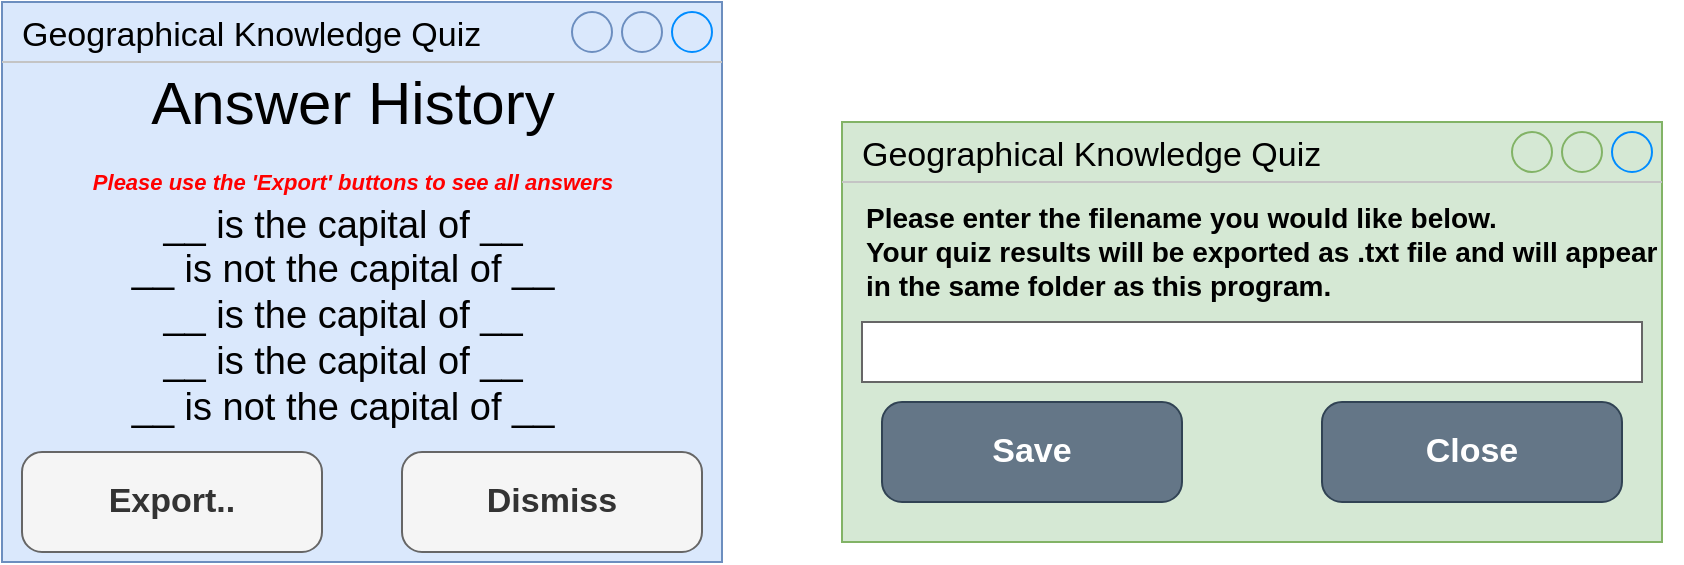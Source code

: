 <mxfile version="14.6.13" type="device"><diagram id="bpiGPei_lstVlms0WW7q" name="Page-1"><mxGraphModel dx="1038" dy="607" grid="1" gridSize="10" guides="1" tooltips="1" connect="1" arrows="1" fold="1" page="1" pageScale="1" pageWidth="850" pageHeight="1100" math="0" shadow="0"><root><mxCell id="0"/><mxCell id="1" parent="0"/><mxCell id="htgL7mWi4IT1lcWSina2-90" value="Geographical Knowledge Quiz" style="strokeWidth=1;shadow=0;dashed=0;align=center;html=1;shape=mxgraph.mockup.containers.window;align=left;verticalAlign=top;spacingLeft=8;strokeColor2=#008cff;strokeColor3=#c4c4c4;mainText=;fontSize=17;labelBackgroundColor=none;fillColor=#dae8fc;strokeColor=#6c8ebf;" parent="1" vertex="1"><mxGeometry x="30" y="110" width="360" height="280" as="geometry"/></mxCell><mxCell id="htgL7mWi4IT1lcWSina2-91" value="Geographical Knowledge Quiz" style="strokeWidth=1;shadow=0;dashed=0;align=center;html=1;shape=mxgraph.mockup.containers.window;align=left;verticalAlign=top;spacingLeft=8;strokeColor2=#008cff;strokeColor3=#c4c4c4;mainText=;fontSize=17;labelBackgroundColor=none;strokeColor=#82b366;fillColor=#d5e8d4;" parent="1" vertex="1"><mxGeometry x="450" y="170" width="410" height="210" as="geometry"/></mxCell><mxCell id="htgL7mWi4IT1lcWSina2-92" value="&lt;font style=&quot;font-size: 30px&quot;&gt;Answer History&lt;/font&gt;" style="text;html=1;resizable=0;autosize=1;align=center;verticalAlign=middle;points=[];fillColor=none;strokeColor=none;rounded=0;" parent="1" vertex="1"><mxGeometry x="95" y="150" width="220" height="20" as="geometry"/></mxCell><mxCell id="htgL7mWi4IT1lcWSina2-94" value="&lt;i style=&quot;font-size: 11px&quot;&gt;Please use the 'Export' buttons to see all answers&lt;/i&gt;" style="text;html=1;resizable=0;autosize=1;align=center;verticalAlign=middle;points=[];fillColor=none;strokeColor=none;rounded=0;fontSize=11;fontColor=#FF0000;fontStyle=1" parent="1" vertex="1"><mxGeometry x="65" y="190" width="280" height="20" as="geometry"/></mxCell><mxCell id="htgL7mWi4IT1lcWSina2-97" value="&lt;font style=&quot;font-size: 19px&quot;&gt;__ is the capital of __&lt;br&gt;__ is not the capital of __&lt;br&gt;__ is the capital of __&lt;br&gt;__ is the capital of __&lt;br&gt;__ is not the capital of __&lt;br style=&quot;font-size: 19px&quot;&gt;&lt;/font&gt;" style="text;html=1;resizable=0;autosize=1;align=center;verticalAlign=middle;points=[];fillColor=none;strokeColor=none;rounded=0;fontSize=19;" parent="1" vertex="1"><mxGeometry x="85" y="207" width="230" height="120" as="geometry"/></mxCell><mxCell id="rWM6mT-RftXQ8Al0Ix-9-1" value="Dismiss" style="strokeWidth=1;shadow=0;dashed=0;align=center;html=1;shape=mxgraph.mockup.buttons.button;mainText=;buttonStyle=round;fontSize=17;fontStyle=1;whiteSpace=wrap;fillColor=#f5f5f5;strokeColor=#666666;fontColor=#333333;" parent="1" vertex="1"><mxGeometry x="230" y="335" width="150" height="50" as="geometry"/></mxCell><mxCell id="rWM6mT-RftXQ8Al0Ix-9-2" value="Export.." style="strokeWidth=1;shadow=0;dashed=0;align=center;html=1;shape=mxgraph.mockup.buttons.button;mainText=;buttonStyle=round;fontSize=17;fontStyle=1;whiteSpace=wrap;fillColor=#f5f5f5;strokeColor=#666666;fontColor=#333333;" parent="1" vertex="1"><mxGeometry x="40" y="335" width="150" height="50" as="geometry"/></mxCell><mxCell id="rWM6mT-RftXQ8Al0Ix-9-3" value="&lt;b&gt;&lt;font style=&quot;font-size: 14px&quot;&gt;Please enter the filename you would like below. &lt;br&gt;Your quiz results&amp;nbsp;will be exported as .txt file and will appear &lt;br&gt;in the same folder as this program.&lt;/font&gt;&lt;/b&gt;" style="text;html=1;resizable=0;autosize=1;align=left;verticalAlign=middle;points=[];fillColor=none;strokeColor=none;rounded=0;" parent="1" vertex="1"><mxGeometry x="460" y="210" width="410" height="50" as="geometry"/></mxCell><mxCell id="rWM6mT-RftXQ8Al0Ix-9-8" value="Save" style="strokeWidth=1;shadow=0;dashed=0;align=center;html=1;shape=mxgraph.mockup.buttons.button;strokeColor=#314354;fontColor=#ffffff;mainText=;buttonStyle=round;fontSize=17;fontStyle=1;fillColor=#647687;whiteSpace=wrap;" parent="1" vertex="1"><mxGeometry x="470" y="310" width="150" height="50" as="geometry"/></mxCell><mxCell id="JI6nufStBEAihjx68FQ--1" value="" style="strokeWidth=1;shadow=0;dashed=0;align=center;html=1;shape=mxgraph.mockup.text.textBox;fontColor=#666666;align=left;fontSize=17;spacingLeft=4;spacingTop=-3;strokeColor=#666666;mainText=" parent="1" vertex="1"><mxGeometry x="460" y="270" width="390" height="30" as="geometry"/></mxCell><mxCell id="JI6nufStBEAihjx68FQ--2" value="Close" style="strokeWidth=1;shadow=0;dashed=0;align=center;html=1;shape=mxgraph.mockup.buttons.button;strokeColor=#314354;fontColor=#ffffff;mainText=;buttonStyle=round;fontSize=17;fontStyle=1;fillColor=#647687;whiteSpace=wrap;" parent="1" vertex="1"><mxGeometry x="690" y="310" width="150" height="50" as="geometry"/></mxCell></root></mxGraphModel></diagram></mxfile>
